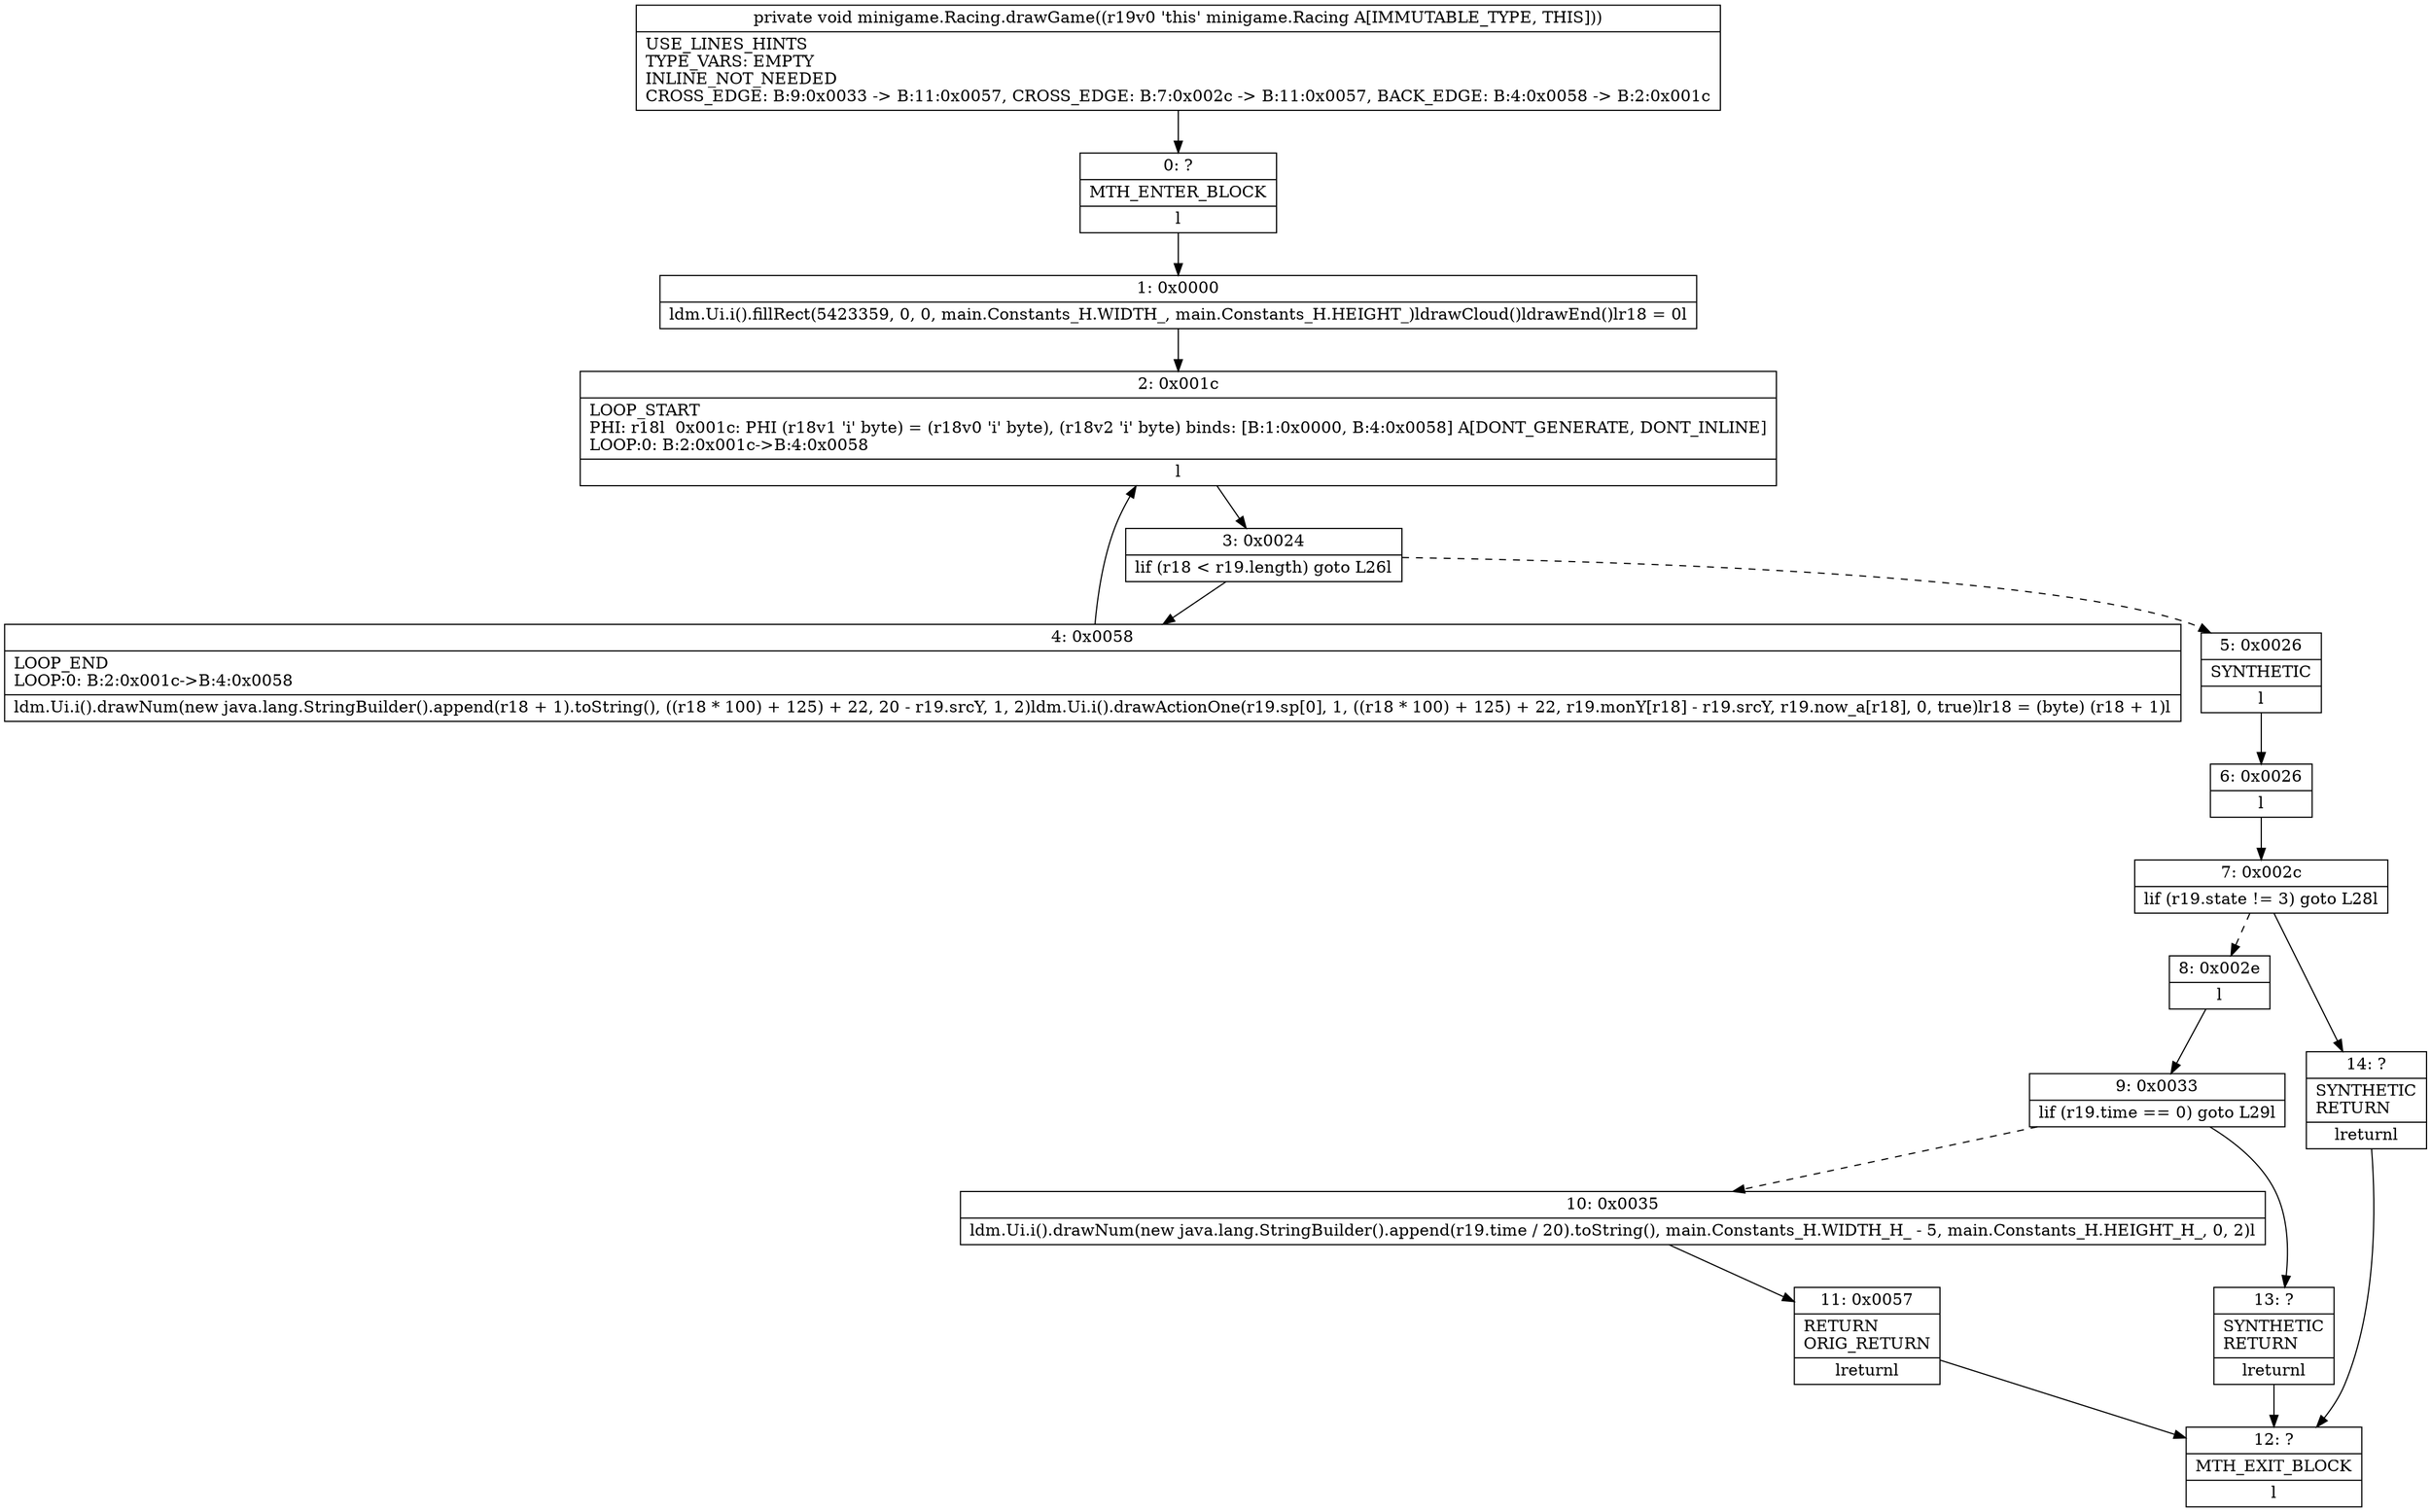 digraph "CFG forminigame.Racing.drawGame()V" {
Node_0 [shape=record,label="{0\:\ ?|MTH_ENTER_BLOCK\l|l}"];
Node_1 [shape=record,label="{1\:\ 0x0000|ldm.Ui.i().fillRect(5423359, 0, 0, main.Constants_H.WIDTH_, main.Constants_H.HEIGHT_)ldrawCloud()ldrawEnd()lr18 = 0l}"];
Node_2 [shape=record,label="{2\:\ 0x001c|LOOP_START\lPHI: r18l  0x001c: PHI (r18v1 'i' byte) = (r18v0 'i' byte), (r18v2 'i' byte) binds: [B:1:0x0000, B:4:0x0058] A[DONT_GENERATE, DONT_INLINE]\lLOOP:0: B:2:0x001c\-\>B:4:0x0058\l|l}"];
Node_3 [shape=record,label="{3\:\ 0x0024|lif (r18 \< r19.length) goto L26l}"];
Node_4 [shape=record,label="{4\:\ 0x0058|LOOP_END\lLOOP:0: B:2:0x001c\-\>B:4:0x0058\l|ldm.Ui.i().drawNum(new java.lang.StringBuilder().append(r18 + 1).toString(), ((r18 * 100) + 125) + 22, 20 \- r19.srcY, 1, 2)ldm.Ui.i().drawActionOne(r19.sp[0], 1, ((r18 * 100) + 125) + 22, r19.monY[r18] \- r19.srcY, r19.now_a[r18], 0, true)lr18 = (byte) (r18 + 1)l}"];
Node_5 [shape=record,label="{5\:\ 0x0026|SYNTHETIC\l|l}"];
Node_6 [shape=record,label="{6\:\ 0x0026|l}"];
Node_7 [shape=record,label="{7\:\ 0x002c|lif (r19.state != 3) goto L28l}"];
Node_8 [shape=record,label="{8\:\ 0x002e|l}"];
Node_9 [shape=record,label="{9\:\ 0x0033|lif (r19.time == 0) goto L29l}"];
Node_10 [shape=record,label="{10\:\ 0x0035|ldm.Ui.i().drawNum(new java.lang.StringBuilder().append(r19.time \/ 20).toString(), main.Constants_H.WIDTH_H_ \- 5, main.Constants_H.HEIGHT_H_, 0, 2)l}"];
Node_11 [shape=record,label="{11\:\ 0x0057|RETURN\lORIG_RETURN\l|lreturnl}"];
Node_12 [shape=record,label="{12\:\ ?|MTH_EXIT_BLOCK\l|l}"];
Node_13 [shape=record,label="{13\:\ ?|SYNTHETIC\lRETURN\l|lreturnl}"];
Node_14 [shape=record,label="{14\:\ ?|SYNTHETIC\lRETURN\l|lreturnl}"];
MethodNode[shape=record,label="{private void minigame.Racing.drawGame((r19v0 'this' minigame.Racing A[IMMUTABLE_TYPE, THIS]))  | USE_LINES_HINTS\lTYPE_VARS: EMPTY\lINLINE_NOT_NEEDED\lCROSS_EDGE: B:9:0x0033 \-\> B:11:0x0057, CROSS_EDGE: B:7:0x002c \-\> B:11:0x0057, BACK_EDGE: B:4:0x0058 \-\> B:2:0x001c\l}"];
MethodNode -> Node_0;
Node_0 -> Node_1;
Node_1 -> Node_2;
Node_2 -> Node_3;
Node_3 -> Node_4;
Node_3 -> Node_5[style=dashed];
Node_4 -> Node_2;
Node_5 -> Node_6;
Node_6 -> Node_7;
Node_7 -> Node_8[style=dashed];
Node_7 -> Node_14;
Node_8 -> Node_9;
Node_9 -> Node_10[style=dashed];
Node_9 -> Node_13;
Node_10 -> Node_11;
Node_11 -> Node_12;
Node_13 -> Node_12;
Node_14 -> Node_12;
}

